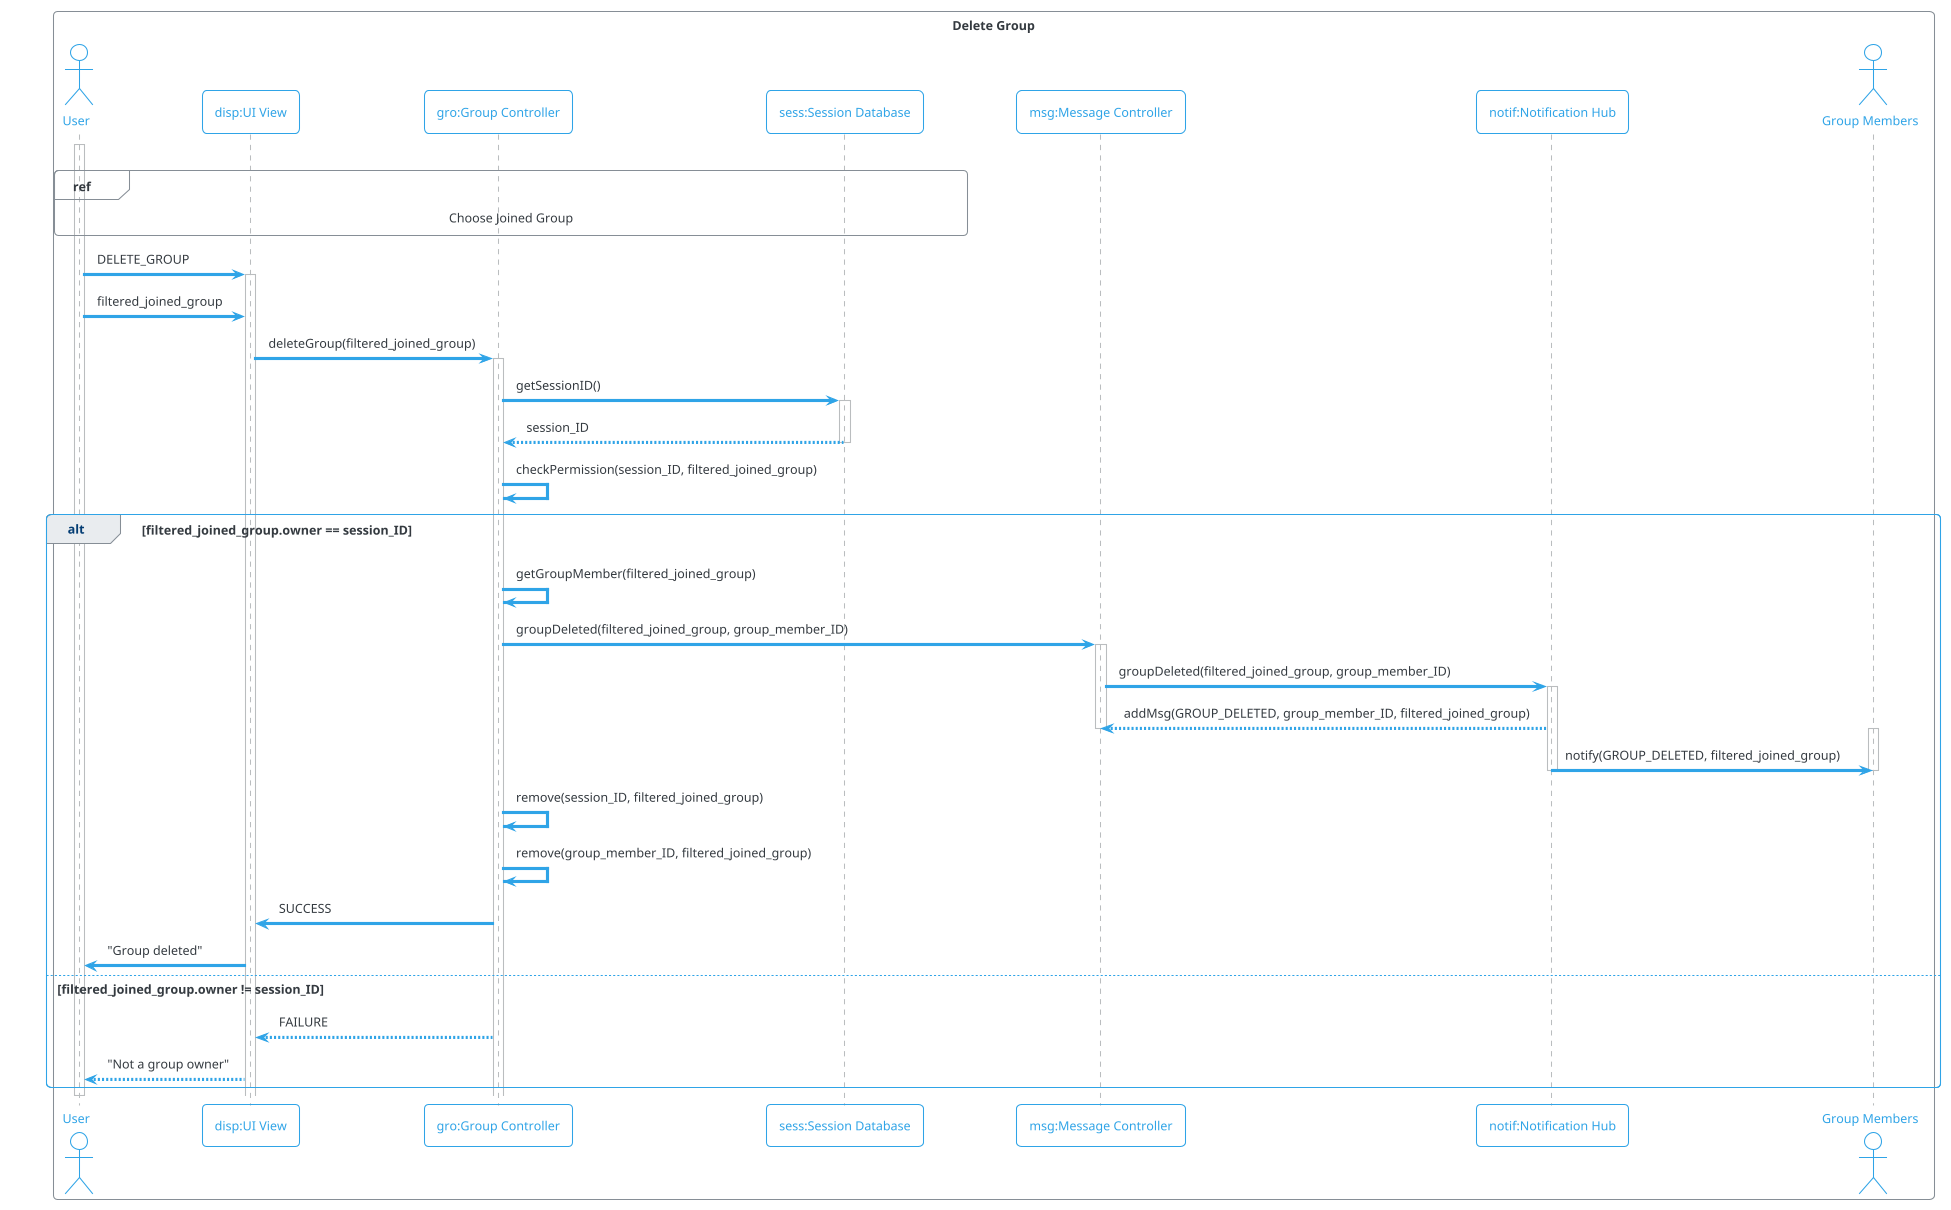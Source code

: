 @startuml
!theme cerulean-outline
box "Delete Group"
actor "User" as user
participant "disp:UI View" as disp
participant "gro:Group Controller" as gro
participant "sess:Session Database" as sess
participant "msg:Message Controller" as msg
participant "notif:Notification Hub" as notif
actor "Group Members" as member
end box
activate user
|||
ref over user, disp, gro, sess : Choose Joined Group
user -> disp ++ : DELETE_GROUP
user -> disp : filtered_joined_group
disp -> gro ++ : deleteGroup(filtered_joined_group)
gro -> sess ++ : getSessionID()
sess --> gro -- : session_ID
gro -> gro : checkPermission(session_ID, filtered_joined_group)
alt filtered_joined_group.owner == session_ID
  gro -> gro : getGroupMember(filtered_joined_group)
  gro -> msg ++ : groupDeleted(filtered_joined_group, group_member_ID)
  msg -> notif ++ : groupDeleted(filtered_joined_group, group_member_ID)
  notif --> msg : addMsg(GROUP_DELETED, group_member_ID, filtered_joined_group)
  deactivate msg
  activate member
  notif -> member --: notify(GROUP_DELETED, filtered_joined_group)
  deactivate member
  gro -> gro : remove(session_ID, filtered_joined_group)
  gro -> gro : remove(group_member_ID, filtered_joined_group)
  gro -> disp : SUCCESS
  disp -> user : "Group deleted"
else filtered_joined_group.owner != session_ID
  gro --> disp : FAILURE
  disp --> user : "Not a group owner"
end
deactivate user
@enduml
